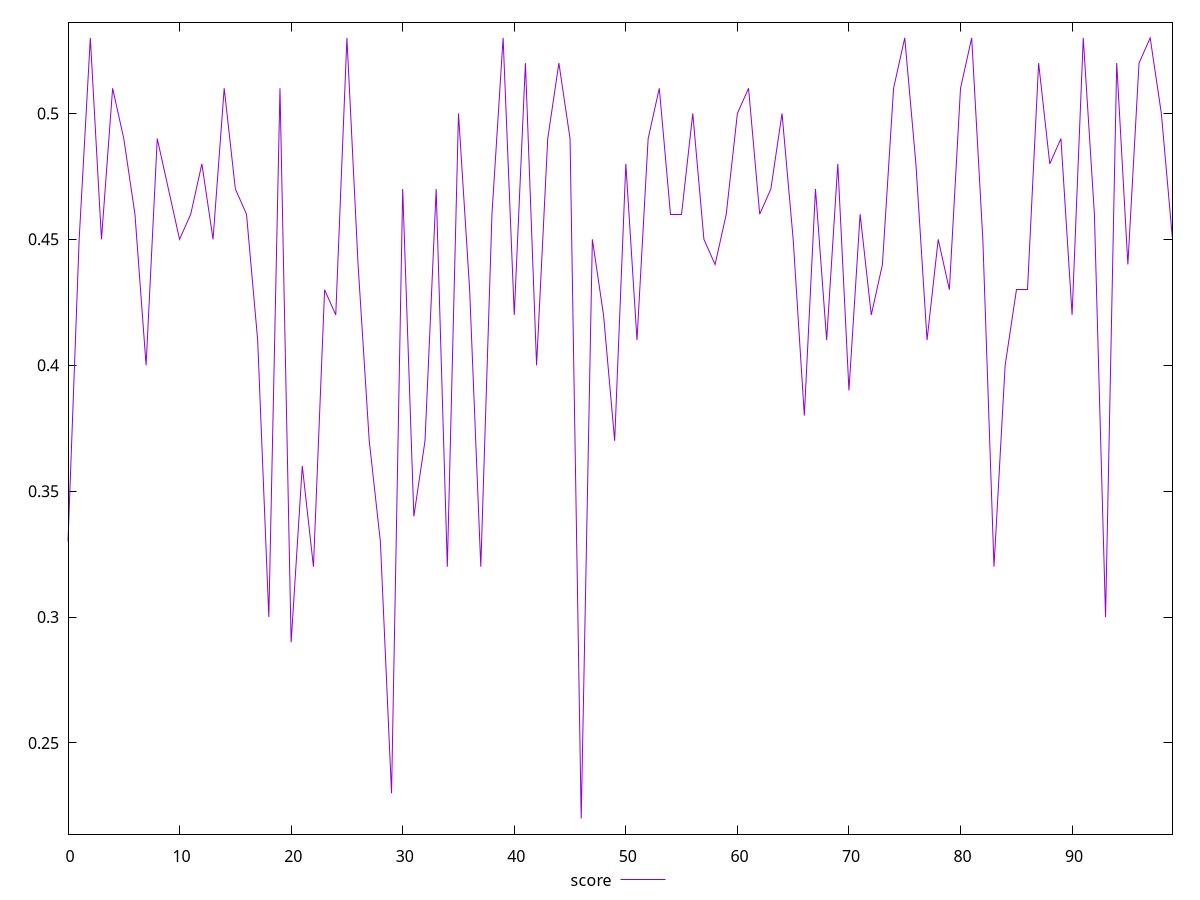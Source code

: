 reset

$score <<EOF
0 0.33
1 0.45
2 0.53
3 0.45
4 0.51
5 0.49
6 0.46
7 0.4
8 0.49
9 0.47
10 0.45
11 0.46
12 0.48
13 0.45
14 0.51
15 0.47
16 0.46
17 0.41
18 0.3
19 0.51
20 0.29
21 0.36
22 0.32
23 0.43
24 0.42
25 0.53
26 0.44
27 0.37
28 0.33
29 0.23
30 0.47
31 0.34
32 0.37
33 0.47
34 0.32
35 0.5
36 0.43
37 0.32
38 0.46
39 0.53
40 0.42
41 0.52
42 0.4
43 0.49
44 0.52
45 0.49
46 0.22
47 0.45
48 0.42
49 0.37
50 0.48
51 0.41
52 0.49
53 0.51
54 0.46
55 0.46
56 0.5
57 0.45
58 0.44
59 0.46
60 0.5
61 0.51
62 0.46
63 0.47
64 0.5
65 0.45
66 0.38
67 0.47
68 0.41
69 0.48
70 0.39
71 0.46
72 0.42
73 0.44
74 0.51
75 0.53
76 0.48
77 0.41
78 0.45
79 0.43
80 0.51
81 0.53
82 0.45
83 0.32
84 0.4
85 0.43
86 0.43
87 0.52
88 0.48
89 0.49
90 0.42
91 0.53
92 0.46
93 0.3
94 0.52
95 0.44
96 0.52
97 0.53
98 0.5
99 0.45
EOF

set key outside below
set xrange [0:99]
set yrange [0.2138:0.5362]
set trange [0.2138:0.5362]
set terminal svg size 640, 500 enhanced background rgb 'white'
set output "report_00015_2021-02-09T16-11-33.973Z/first-cpu-idle/samples/pages+cached+noadtech/score/values.svg"

plot $score title "score" with line

reset
